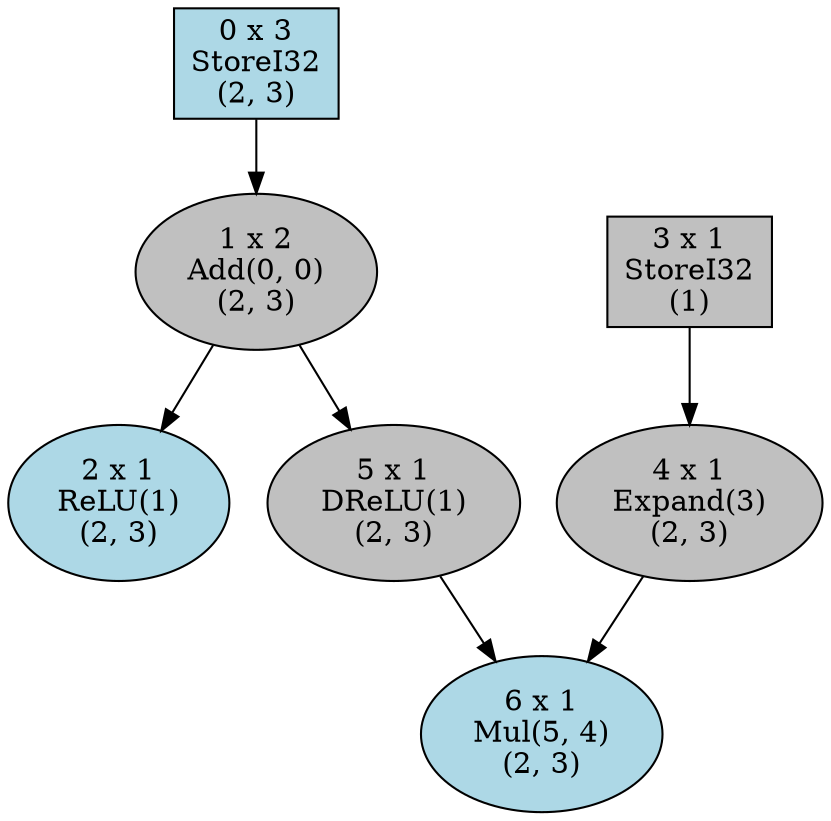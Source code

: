 strict digraph {
  ordering=in
  rank=source
  0[label="0 x 3
StoreI32
(2, 3)", shape=box, fillcolor="lightblue", style=filled]
  1[label="1 x 2
Add(0, 0)
(2, 3)", shape=oval, fillcolor="grey", style=filled]
  2[label="2 x 1
ReLU(1)
(2, 3)", shape=oval, fillcolor="lightblue", style=filled]
  3[label="3 x 1
StoreI32
(1)", shape=box, fillcolor="grey", style=filled]
  4[label="4 x 1
Expand(3)
(2, 3)", shape=oval, fillcolor="grey", style=filled]
  5[label="5 x 1
DReLU(1)
(2, 3)", shape=oval, fillcolor="grey", style=filled]
  6[label="6 x 1
Mul(5, 4)
(2, 3)", shape=oval, fillcolor="lightblue", style=filled]
  0 -> 1
  0 -> 1
  1 -> 2
  3 -> 4
  1 -> 5
  5 -> 6
  4 -> 6
}